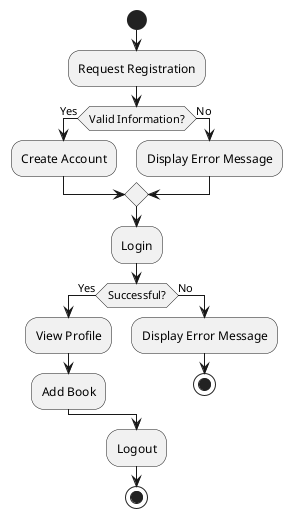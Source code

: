 @startuml q
|User|
start
:Request Registration;
if (Valid Information?) then (Yes)
  :Create Account;
else (No)
  :Display Error Message;
endif
:Login;
if (Successful?) then (Yes)
  :View Profile;
  :Add Book;
else (No)
  :Display Error Message;
  stop
endif
:Logout;
stop
@enduml
